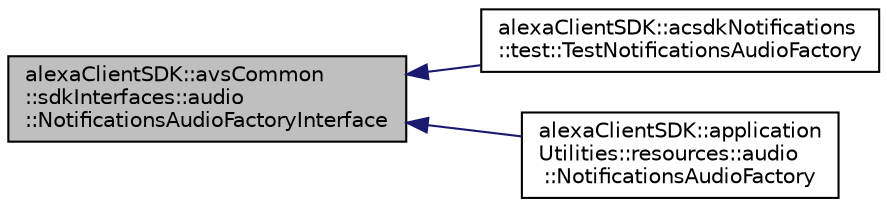 digraph "alexaClientSDK::avsCommon::sdkInterfaces::audio::NotificationsAudioFactoryInterface"
{
  edge [fontname="Helvetica",fontsize="10",labelfontname="Helvetica",labelfontsize="10"];
  node [fontname="Helvetica",fontsize="10",shape=record];
  rankdir="LR";
  Node0 [label="alexaClientSDK::avsCommon\l::sdkInterfaces::audio\l::NotificationsAudioFactoryInterface",height=0.2,width=0.4,color="black", fillcolor="grey75", style="filled", fontcolor="black"];
  Node0 -> Node1 [dir="back",color="midnightblue",fontsize="10",style="solid",fontname="Helvetica"];
  Node1 [label="alexaClientSDK::acsdkNotifications\l::test::TestNotificationsAudioFactory",height=0.2,width=0.4,color="black", fillcolor="white", style="filled",URL="$classalexa_client_s_d_k_1_1acsdk_notifications_1_1test_1_1_test_notifications_audio_factory.html"];
  Node0 -> Node2 [dir="back",color="midnightblue",fontsize="10",style="solid",fontname="Helvetica"];
  Node2 [label="alexaClientSDK::application\lUtilities::resources::audio\l::NotificationsAudioFactory",height=0.2,width=0.4,color="black", fillcolor="white", style="filled",URL="$classalexa_client_s_d_k_1_1application_utilities_1_1resources_1_1audio_1_1_notifications_audio_factory.html"];
}
